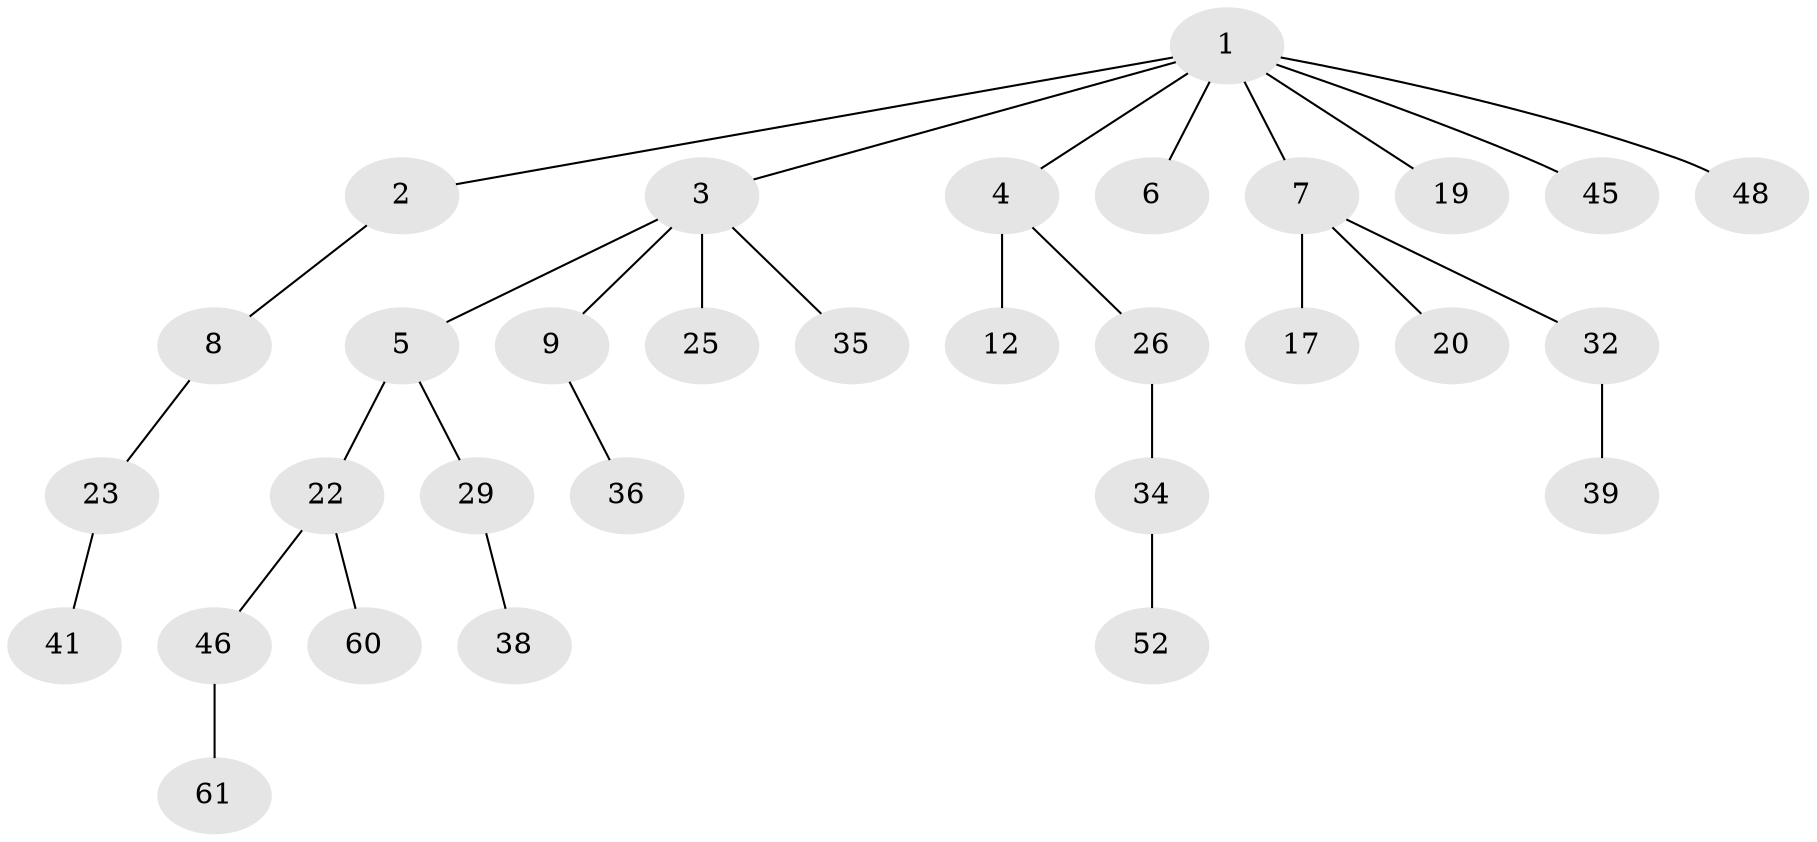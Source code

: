 // original degree distribution, {8: 0.015873015873015872, 2: 0.36507936507936506, 5: 0.015873015873015872, 3: 0.14285714285714285, 4: 0.047619047619047616, 1: 0.4126984126984127}
// Generated by graph-tools (version 1.1) at 2025/15/03/09/25 04:15:40]
// undirected, 31 vertices, 30 edges
graph export_dot {
graph [start="1"]
  node [color=gray90,style=filled];
  1;
  2;
  3 [super="+10"];
  4;
  5 [super="+21+15+28"];
  6 [super="+13"];
  7 [super="+11"];
  8 [super="+16"];
  9 [super="+27+50+14"];
  12 [super="+18"];
  17 [super="+24"];
  19 [super="+30"];
  20 [super="+63"];
  22;
  23 [super="+37"];
  25 [super="+54+31"];
  26 [super="+43"];
  29;
  32;
  34;
  35;
  36 [super="+55+53"];
  38 [super="+44+42"];
  39;
  41;
  45 [super="+59"];
  46 [super="+49"];
  48;
  52;
  60;
  61;
  1 -- 2;
  1 -- 3;
  1 -- 4;
  1 -- 6;
  1 -- 7;
  1 -- 19;
  1 -- 45;
  1 -- 48;
  2 -- 8;
  3 -- 5;
  3 -- 9;
  3 -- 25;
  3 -- 35;
  4 -- 12;
  4 -- 26;
  5 -- 29;
  5 -- 22;
  7 -- 20;
  7 -- 32;
  7 -- 17;
  8 -- 23;
  9 -- 36;
  22 -- 46;
  22 -- 60;
  23 -- 41;
  26 -- 34;
  29 -- 38;
  32 -- 39;
  34 -- 52;
  46 -- 61;
}
